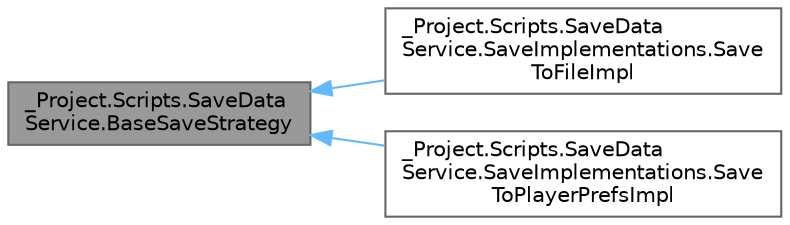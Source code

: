 digraph "_Project.Scripts.SaveDataService.BaseSaveStrategy"
{
 // LATEX_PDF_SIZE
  bgcolor="transparent";
  edge [fontname=Helvetica,fontsize=10,labelfontname=Helvetica,labelfontsize=10];
  node [fontname=Helvetica,fontsize=10,shape=box,height=0.2,width=0.4];
  rankdir="LR";
  Node1 [id="Node000001",label="_Project.Scripts.SaveData\lService.BaseSaveStrategy",height=0.2,width=0.4,color="gray40", fillcolor="grey60", style="filled", fontcolor="black",tooltip="Класс, отвечающий за алгоритм сохранения данных"];
  Node1 -> Node2 [id="edge1_Node000001_Node000002",dir="back",color="steelblue1",style="solid",tooltip=" "];
  Node2 [id="Node000002",label="_Project.Scripts.SaveData\lService.SaveImplementations.Save\lToFileImpl",height=0.2,width=0.4,color="gray40", fillcolor="white", style="filled",URL="$class___project_1_1_scripts_1_1_save_data_service_1_1_save_implementations_1_1_save_to_file_impl.html",tooltip="Класс, отвечающий за сохранение данных в файл (Альтернативный способ сохранения)"];
  Node1 -> Node3 [id="edge2_Node000001_Node000003",dir="back",color="steelblue1",style="solid",tooltip=" "];
  Node3 [id="Node000003",label="_Project.Scripts.SaveData\lService.SaveImplementations.Save\lToPlayerPrefsImpl",height=0.2,width=0.4,color="gray40", fillcolor="white", style="filled",URL="$class___project_1_1_scripts_1_1_save_data_service_1_1_save_implementations_1_1_save_to_player_prefs_impl.html",tooltip="Класс, отвечающий за сохранение данных в PlayerPrefs"];
}
